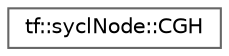 digraph "类继承关系图"
{
 // LATEX_PDF_SIZE
  bgcolor="transparent";
  edge [fontname=Helvetica,fontsize=10,labelfontname=Helvetica,labelfontsize=10];
  node [fontname=Helvetica,fontsize=10,shape=box,height=0.2,width=0.4];
  rankdir="LR";
  Node0 [id="Node000000",label="tf::syclNode::CGH",height=0.2,width=0.4,color="grey40", fillcolor="white", style="filled",URL="$structtf_1_1sycl_node_1_1_c_g_h.html",tooltip=" "];
}
